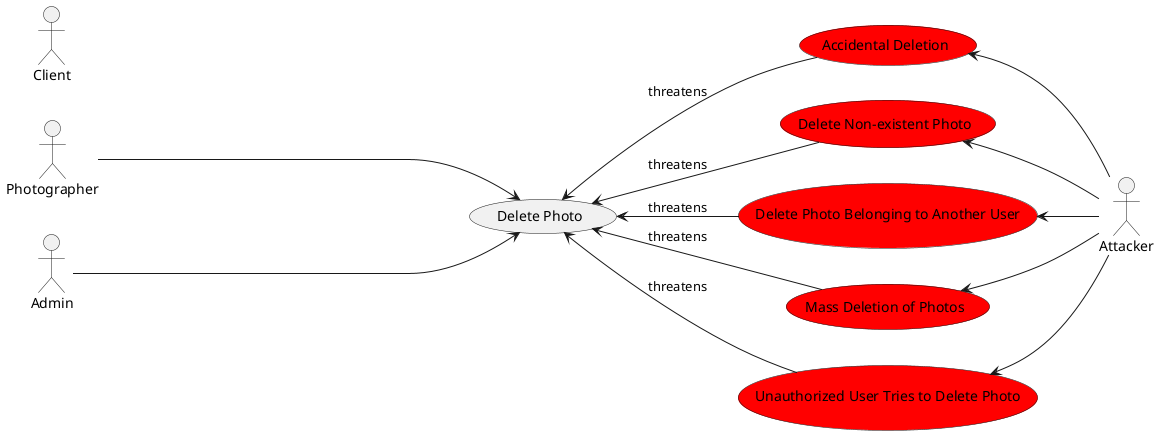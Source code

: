 @startuml

left to right direction

actor Photographer
actor Attacker
actor Admin
actor Client

usecase (Delete Photo)
usecase (Unauthorized User Tries to Delete Photo)#Red
usecase (Mass Deletion of Photos)#Red
usecase (Delete Photo Belonging to Another User)#Red
usecase (Delete Non-existent Photo)#Red
usecase (Accidental Deletion)#Red

Photographer -------> (Delete Photo)
Admin -------> (Delete Photo)

Attacker -up-> (Unauthorized User Tries to Delete Photo)
Attacker -up-> (Mass Deletion of Photos)
Attacker -up-> (Delete Photo Belonging to Another User)
Attacker -up-> (Delete Non-existent Photo)
Attacker -up-> (Accidental Deletion)

(Unauthorized User Tries to Delete Photo) -up-> (Delete Photo) : threatens
(Mass Deletion of Photos) -up-> (Delete Photo) : threatens
(Delete Photo Belonging to Another User) -up-> (Delete Photo) : threatens
(Delete Non-existent Photo) -up-> (Delete Photo) : threatens
(Accidental Deletion) -up-> (Delete Photo) : threatens


@enduml